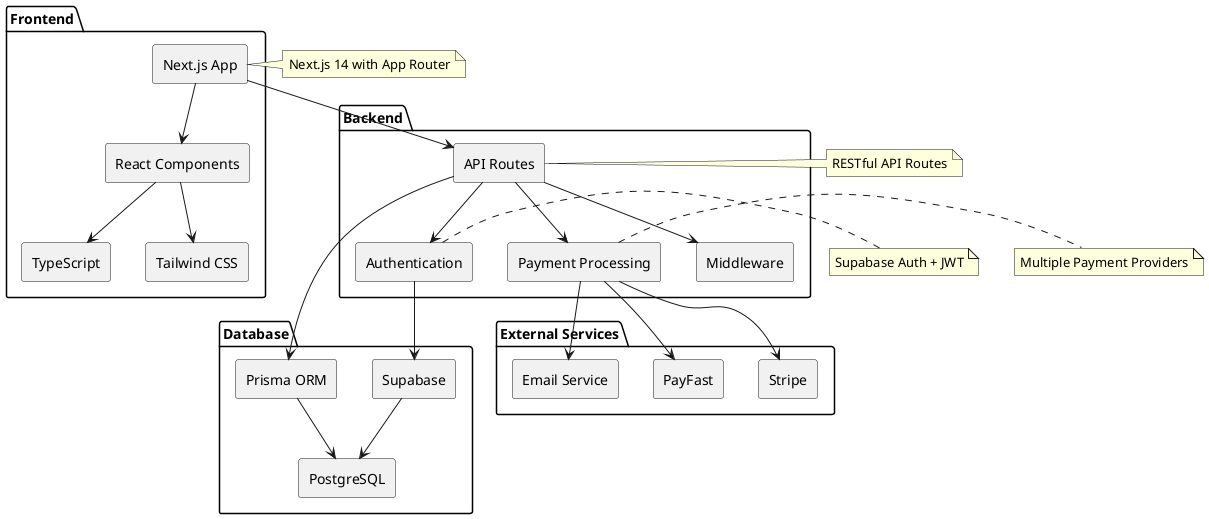 @startuml System Architecture

!define RECTANGLE class

skinparam componentStyle rectangle
skinparam backgroundColor white
skinparam handwritten false

' Components
package "Frontend" {
  [Next.js App] as NextApp
  [React Components] as Components
  [TypeScript] as TS
  [Tailwind CSS] as Tailwind
}

package "Backend" {
  [API Routes] as API
  [Middleware] as Middleware
  [Authentication] as Auth
  [Payment Processing] as Payments
}

package "Database" {
  [Supabase] as Supabase
  [PostgreSQL] as Postgres
  [Prisma ORM] as Prisma
}

package "External Services" {
  [Stripe] as Stripe
  [PayFast] as PayFast
  [Email Service] as Email
}

' Relationships
NextApp --> Components
Components --> TS
Components --> Tailwind

NextApp --> API
API --> Middleware
API --> Auth
API --> Payments

Auth --> Supabase
Payments --> Stripe
Payments --> PayFast
Payments --> Email

Supabase --> Postgres
API --> Prisma
Prisma --> Postgres

' Notes
note right of NextApp
  Next.js 14 with App Router
end note

note right of API
  RESTful API Routes
end note

note right of Auth
  Supabase Auth + JWT
end note

note right of Payments
  Multiple Payment Providers
end note

@enduml 